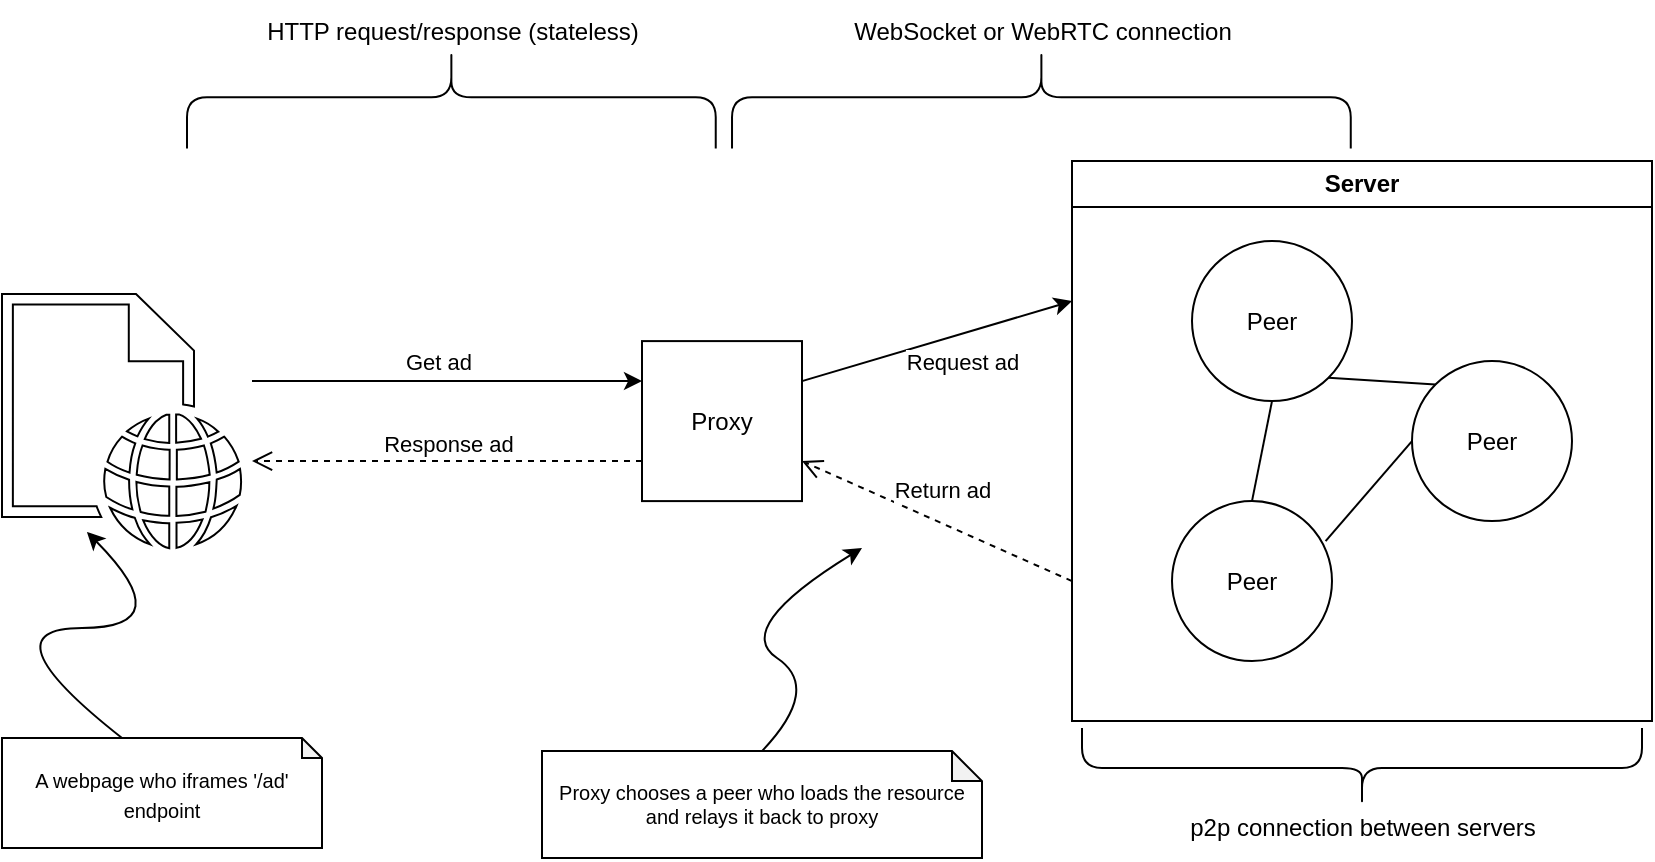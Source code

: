 <mxfile>
    <diagram id="Mp-1YGDdp6dukrGIw-5F" name="Page-1">
        <mxGraphModel dx="2393" dy="699" grid="1" gridSize="10" guides="1" tooltips="1" connect="1" arrows="1" fold="1" page="1" pageScale="1" pageWidth="850" pageHeight="1100" math="0" shadow="0">
            <root>
                <mxCell id="0"/>
                <mxCell id="1" parent="0"/>
                <mxCell id="11" style="edgeStyle=none;html=1;entryX=0;entryY=0.25;entryDx=0;entryDy=0;" parent="1" target="8" edge="1">
                    <mxGeometry relative="1" as="geometry">
                        <mxPoint x="275" y="206.55" as="targetPoint"/>
                        <mxPoint x="85" y="206.55" as="sourcePoint"/>
                    </mxGeometry>
                </mxCell>
                <mxCell id="12" value="Get ad" style="edgeLabel;html=1;align=center;verticalAlign=middle;resizable=0;points=[];" parent="11" vertex="1" connectable="0">
                    <mxGeometry x="-0.207" y="-1" relative="1" as="geometry">
                        <mxPoint x="15" y="-11" as="offset"/>
                    </mxGeometry>
                </mxCell>
                <mxCell id="14" style="edgeStyle=none;html=1;exitX=1;exitY=0.25;exitDx=0;exitDy=0;entryX=0;entryY=0.25;entryDx=0;entryDy=0;" parent="1" source="8" target="13" edge="1">
                    <mxGeometry relative="1" as="geometry"/>
                </mxCell>
                <mxCell id="15" value="Request ad" style="edgeLabel;html=1;align=center;verticalAlign=middle;resizable=0;points=[];" parent="14" vertex="1" connectable="0">
                    <mxGeometry x="-0.095" y="1" relative="1" as="geometry">
                        <mxPoint x="19" y="9" as="offset"/>
                    </mxGeometry>
                </mxCell>
                <mxCell id="8" value="Proxy" style="whiteSpace=wrap;html=1;aspect=fixed;" parent="1" vertex="1">
                    <mxGeometry x="280" y="186.55" width="80" height="80" as="geometry"/>
                </mxCell>
                <mxCell id="13" value="Server" style="swimlane;whiteSpace=wrap;html=1;" parent="1" vertex="1">
                    <mxGeometry x="495" y="96.55" width="290" height="280" as="geometry">
                        <mxRectangle x="495" y="96.55" width="80" height="30" as="alternateBounds"/>
                    </mxGeometry>
                </mxCell>
                <mxCell id="16" value="Peer" style="ellipse;whiteSpace=wrap;html=1;aspect=fixed;" parent="13" vertex="1">
                    <mxGeometry x="60" y="40" width="80" height="80" as="geometry"/>
                </mxCell>
                <mxCell id="17" value="Peer" style="ellipse;whiteSpace=wrap;html=1;aspect=fixed;" parent="13" vertex="1">
                    <mxGeometry x="50" y="170" width="80" height="80" as="geometry"/>
                </mxCell>
                <mxCell id="18" value="Peer" style="ellipse;whiteSpace=wrap;html=1;aspect=fixed;" parent="13" vertex="1">
                    <mxGeometry x="170" y="100" width="80" height="80" as="geometry"/>
                </mxCell>
                <mxCell id="20" value="" style="endArrow=none;html=1;entryX=0.5;entryY=1;entryDx=0;entryDy=0;exitX=0.5;exitY=0;exitDx=0;exitDy=0;" parent="13" source="17" target="16" edge="1">
                    <mxGeometry width="50" height="50" relative="1" as="geometry">
                        <mxPoint x="50" y="210" as="sourcePoint"/>
                        <mxPoint x="100" y="160" as="targetPoint"/>
                    </mxGeometry>
                </mxCell>
                <mxCell id="22" value="" style="endArrow=none;html=1;entryX=0;entryY=0.5;entryDx=0;entryDy=0;exitX=0.96;exitY=0.25;exitDx=0;exitDy=0;exitPerimeter=0;" parent="13" source="17" target="18" edge="1">
                    <mxGeometry width="50" height="50" relative="1" as="geometry">
                        <mxPoint x="50" y="210" as="sourcePoint"/>
                        <mxPoint x="100" y="160" as="targetPoint"/>
                    </mxGeometry>
                </mxCell>
                <mxCell id="23" value="" style="endArrow=none;html=1;entryX=1;entryY=1;entryDx=0;entryDy=0;exitX=0;exitY=0;exitDx=0;exitDy=0;" parent="13" source="18" target="16" edge="1">
                    <mxGeometry width="50" height="50" relative="1" as="geometry">
                        <mxPoint x="50" y="210" as="sourcePoint"/>
                        <mxPoint x="100" y="160" as="targetPoint"/>
                    </mxGeometry>
                </mxCell>
                <mxCell id="25" value="Response ad" style="html=1;verticalAlign=bottom;endArrow=open;dashed=1;endSize=8;exitX=0;exitY=0.75;exitDx=0;exitDy=0;" parent="1" source="8" edge="1">
                    <mxGeometry relative="1" as="geometry">
                        <mxPoint x="205" y="246.55" as="sourcePoint"/>
                        <mxPoint x="85" y="246.55" as="targetPoint"/>
                    </mxGeometry>
                </mxCell>
                <mxCell id="26" value="Return ad" style="html=1;verticalAlign=bottom;endArrow=open;dashed=1;endSize=8;entryX=1;entryY=0.75;entryDx=0;entryDy=0;exitX=0;exitY=0.75;exitDx=0;exitDy=0;" parent="1" source="13" target="8" edge="1">
                    <mxGeometry x="0.005" y="-7" relative="1" as="geometry">
                        <mxPoint x="455" y="296.55" as="sourcePoint"/>
                        <mxPoint x="375" y="296.55" as="targetPoint"/>
                        <mxPoint as="offset"/>
                    </mxGeometry>
                </mxCell>
                <mxCell id="27" value="" style="shape=curlyBracket;whiteSpace=wrap;html=1;rounded=1;flipH=1;labelPosition=right;verticalLabelPosition=middle;align=left;verticalAlign=middle;rotation=-90;" parent="1" vertex="1">
                    <mxGeometry x="159.06" y="-67.5" width="51.25" height="264.37" as="geometry"/>
                </mxCell>
                <mxCell id="30" value="" style="shape=curlyBracket;whiteSpace=wrap;html=1;rounded=1;flipH=1;labelPosition=right;verticalLabelPosition=middle;align=left;verticalAlign=middle;rotation=-90;" parent="1" vertex="1">
                    <mxGeometry x="454.07" y="-90.0" width="51.25" height="309.37" as="geometry"/>
                </mxCell>
                <mxCell id="34" value="WebSocket or WebRTC connection" style="text;html=1;align=center;verticalAlign=middle;resizable=0;points=[];autosize=1;strokeColor=none;fillColor=none;" parent="1" vertex="1">
                    <mxGeometry x="375" y="16.55" width="210" height="30" as="geometry"/>
                </mxCell>
                <mxCell id="35" value="HTTP request/response (stateless)" style="text;html=1;align=center;verticalAlign=middle;resizable=0;points=[];autosize=1;strokeColor=none;fillColor=none;" parent="1" vertex="1">
                    <mxGeometry x="80.31" y="16.55" width="210" height="30" as="geometry"/>
                </mxCell>
                <mxCell id="36" value="" style="shape=curlyBracket;whiteSpace=wrap;html=1;rounded=1;flipH=1;labelPosition=right;verticalLabelPosition=middle;align=left;verticalAlign=middle;rotation=90;" parent="1" vertex="1">
                    <mxGeometry x="620" y="260" width="40" height="280" as="geometry"/>
                </mxCell>
                <mxCell id="37" value="p2p connection between servers" style="text;html=1;align=center;verticalAlign=middle;resizable=0;points=[];autosize=1;strokeColor=none;fillColor=none;" parent="1" vertex="1">
                    <mxGeometry x="540" y="415" width="200" height="30" as="geometry"/>
                </mxCell>
                <mxCell id="38" value="&lt;font style=&quot;font-size: 10px;&quot;&gt;A webpage who iframes '/ad' endpoint&lt;/font&gt;" style="shape=note;whiteSpace=wrap;html=1;backgroundOutline=1;darkOpacity=0.05;size=10;" parent="1" vertex="1">
                    <mxGeometry x="-40" y="385" width="160" height="55" as="geometry"/>
                </mxCell>
                <mxCell id="39" value="Proxy chooses a peer who loads the resource and relays it back to proxy" style="shape=note;whiteSpace=wrap;html=1;backgroundOutline=1;darkOpacity=0.05;fontSize=10;size=15;" parent="1" vertex="1">
                    <mxGeometry x="230" y="391.55" width="220" height="53.45" as="geometry"/>
                </mxCell>
                <mxCell id="40" value="" style="curved=1;endArrow=classic;html=1;fontSize=10;exitX=0.5;exitY=0;exitDx=0;exitDy=0;exitPerimeter=0;" parent="1" source="39" edge="1">
                    <mxGeometry width="50" height="50" relative="1" as="geometry">
                        <mxPoint x="325" y="430" as="sourcePoint"/>
                        <mxPoint x="390" y="290" as="targetPoint"/>
                        <Array as="points">
                            <mxPoint x="370" y="360"/>
                            <mxPoint x="325" y="330"/>
                        </Array>
                    </mxGeometry>
                </mxCell>
                <mxCell id="41" value="" style="curved=1;endArrow=classic;html=1;fontSize=10;exitX=0;exitY=0;exitDx=60;exitDy=0;exitPerimeter=0;entryX=0.481;entryY=1.004;entryDx=0;entryDy=0;entryPerimeter=0;" parent="1" source="38" edge="1">
                    <mxGeometry width="50" height="50" relative="1" as="geometry">
                        <mxPoint x="75" y="350" as="sourcePoint"/>
                        <mxPoint x="2.46" y="281.99" as="targetPoint"/>
                        <Array as="points">
                            <mxPoint x="-50" y="330"/>
                            <mxPoint x="50" y="330"/>
                        </Array>
                    </mxGeometry>
                </mxCell>
                <mxCell id="44" value="" style="sketch=0;pointerEvents=1;shadow=0;dashed=0;html=1;labelPosition=center;verticalLabelPosition=bottom;verticalAlign=top;outlineConnect=0;align=center;shape=mxgraph.office.concepts.web_page;" vertex="1" parent="1">
                    <mxGeometry x="-40" y="162.98" width="120" height="127.13" as="geometry"/>
                </mxCell>
            </root>
        </mxGraphModel>
    </diagram>
</mxfile>
